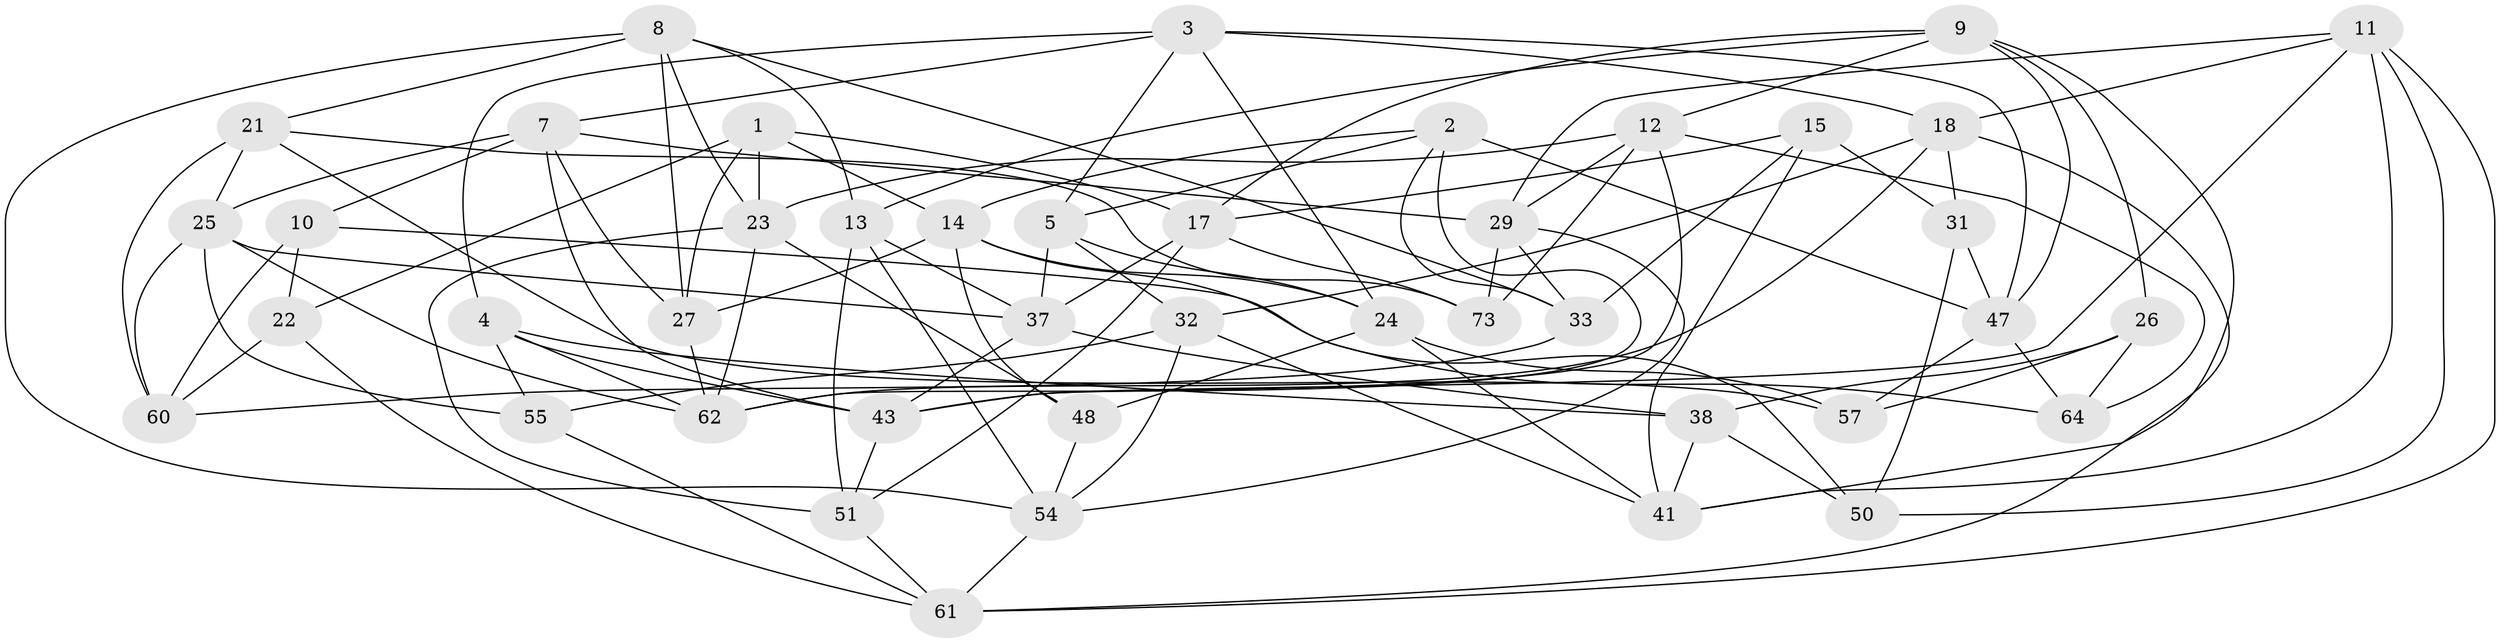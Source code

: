 // Generated by graph-tools (version 1.1) at 2025/52/02/27/25 19:52:31]
// undirected, 43 vertices, 112 edges
graph export_dot {
graph [start="1"]
  node [color=gray90,style=filled];
  1 [super="+6"];
  2 [super="+19"];
  3 [super="+59"];
  4 [super="+74"];
  5 [super="+53"];
  7 [super="+40"];
  8 [super="+20"];
  9 [super="+69"];
  10;
  11 [super="+52"];
  12 [super="+34"];
  13 [super="+16"];
  14 [super="+56"];
  15;
  17 [super="+30"];
  18 [super="+45"];
  21 [super="+28"];
  22;
  23 [super="+68"];
  24 [super="+39"];
  25 [super="+63"];
  26;
  27 [super="+66"];
  29 [super="+75"];
  31;
  32 [super="+36"];
  33 [super="+35"];
  37 [super="+58"];
  38 [super="+42"];
  41 [super="+44"];
  43 [super="+46"];
  47 [super="+49"];
  48;
  50;
  51 [super="+72"];
  54 [super="+70"];
  55;
  57;
  60 [super="+71"];
  61 [super="+65"];
  62 [super="+67"];
  64;
  73;
  1 -- 22;
  1 -- 27 [weight=2];
  1 -- 23;
  1 -- 17;
  1 -- 14;
  2 -- 5;
  2 -- 33 [weight=2];
  2 -- 14;
  2 -- 47;
  2 -- 62;
  3 -- 24;
  3 -- 4;
  3 -- 18;
  3 -- 5;
  3 -- 47;
  3 -- 7;
  4 -- 43;
  4 -- 38 [weight=2];
  4 -- 55;
  4 -- 62;
  5 -- 37;
  5 -- 32 [weight=2];
  5 -- 24;
  7 -- 10;
  7 -- 43;
  7 -- 27;
  7 -- 25;
  7 -- 29;
  8 -- 27;
  8 -- 13;
  8 -- 33;
  8 -- 21;
  8 -- 54;
  8 -- 23;
  9 -- 26;
  9 -- 17;
  9 -- 47;
  9 -- 41;
  9 -- 13;
  9 -- 12;
  10 -- 60;
  10 -- 64;
  10 -- 22;
  11 -- 50;
  11 -- 29;
  11 -- 41;
  11 -- 43;
  11 -- 18;
  11 -- 61;
  12 -- 29;
  12 -- 64;
  12 -- 23;
  12 -- 73;
  12 -- 43;
  13 -- 54;
  13 -- 37;
  13 -- 51 [weight=2];
  14 -- 50;
  14 -- 24;
  14 -- 48;
  14 -- 27;
  15 -- 41;
  15 -- 33;
  15 -- 31;
  15 -- 17;
  17 -- 73;
  17 -- 37;
  17 -- 51;
  18 -- 31;
  18 -- 61;
  18 -- 62;
  18 -- 32;
  21 -- 60 [weight=2];
  21 -- 57;
  21 -- 73;
  21 -- 25;
  22 -- 61;
  22 -- 60;
  23 -- 62;
  23 -- 48;
  23 -- 51;
  24 -- 57;
  24 -- 41;
  24 -- 48;
  25 -- 37;
  25 -- 60;
  25 -- 55;
  25 -- 62;
  26 -- 57;
  26 -- 64;
  26 -- 38;
  27 -- 62;
  29 -- 73;
  29 -- 54;
  29 -- 33;
  31 -- 47;
  31 -- 50;
  32 -- 41;
  32 -- 55;
  32 -- 54;
  33 -- 60;
  37 -- 43;
  37 -- 38;
  38 -- 41;
  38 -- 50;
  43 -- 51;
  47 -- 64;
  47 -- 57;
  48 -- 54;
  51 -- 61;
  54 -- 61;
  55 -- 61;
}

